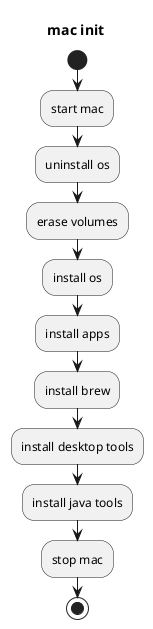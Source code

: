 @startuml
title mac init
start
:start mac;
:uninstall os;
:erase volumes;
:install os;
:install apps;
:install brew;
:install desktop tools;
:install java tools;
:stop mac;
stop
@enduml
